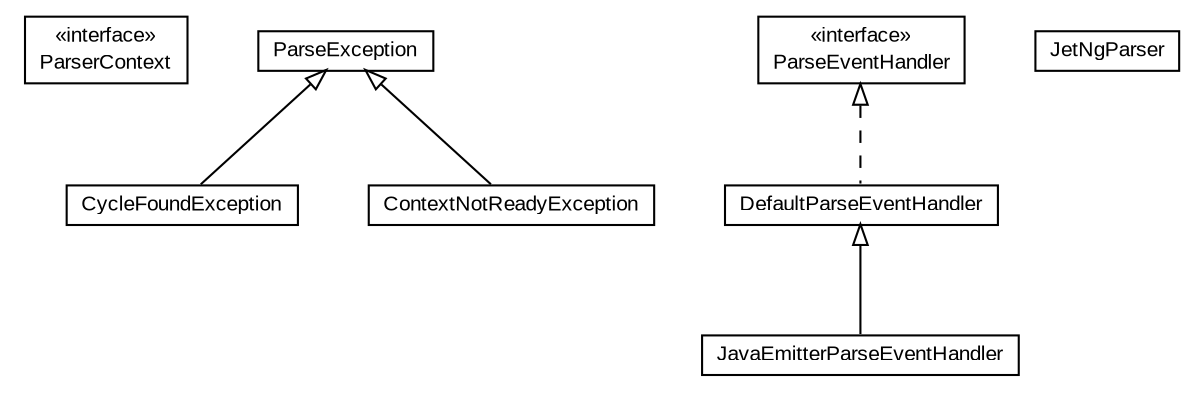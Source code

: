 #!/usr/local/bin/dot
#
# Class diagram 
# Generated by UMLGraph version R5_6-24-gf6e263 (http://www.umlgraph.org/)
#

digraph G {
	edge [fontname="arial",fontsize=10,labelfontname="arial",labelfontsize=10];
	node [fontname="arial",fontsize=10,shape=plaintext];
	nodesep=0.25;
	ranksep=0.5;
	// net.trajano.jetng.ParserContext
	c0 [label=<<table title="net.trajano.jetng.ParserContext" border="0" cellborder="1" cellspacing="0" cellpadding="2" port="p" href="./ParserContext.html">
		<tr><td><table border="0" cellspacing="0" cellpadding="1">
<tr><td align="center" balign="center"> &#171;interface&#187; </td></tr>
<tr><td align="center" balign="center"> ParserContext </td></tr>
		</table></td></tr>
		</table>>, URL="./ParserContext.html", fontname="arial", fontcolor="black", fontsize=10.0];
	// net.trajano.jetng.ParseException
	c1 [label=<<table title="net.trajano.jetng.ParseException" border="0" cellborder="1" cellspacing="0" cellpadding="2" port="p" href="./ParseException.html">
		<tr><td><table border="0" cellspacing="0" cellpadding="1">
<tr><td align="center" balign="center"> ParseException </td></tr>
		</table></td></tr>
		</table>>, URL="./ParseException.html", fontname="arial", fontcolor="black", fontsize=10.0];
	// net.trajano.jetng.ParseEventHandler
	c2 [label=<<table title="net.trajano.jetng.ParseEventHandler" border="0" cellborder="1" cellspacing="0" cellpadding="2" port="p" href="./ParseEventHandler.html">
		<tr><td><table border="0" cellspacing="0" cellpadding="1">
<tr><td align="center" balign="center"> &#171;interface&#187; </td></tr>
<tr><td align="center" balign="center"> ParseEventHandler </td></tr>
		</table></td></tr>
		</table>>, URL="./ParseEventHandler.html", fontname="arial", fontcolor="black", fontsize=10.0];
	// net.trajano.jetng.JetNgParser
	c3 [label=<<table title="net.trajano.jetng.JetNgParser" border="0" cellborder="1" cellspacing="0" cellpadding="2" port="p" href="./JetNgParser.html">
		<tr><td><table border="0" cellspacing="0" cellpadding="1">
<tr><td align="center" balign="center"> JetNgParser </td></tr>
		</table></td></tr>
		</table>>, URL="./JetNgParser.html", fontname="arial", fontcolor="black", fontsize=10.0];
	// net.trajano.jetng.JavaEmitterParseEventHandler
	c4 [label=<<table title="net.trajano.jetng.JavaEmitterParseEventHandler" border="0" cellborder="1" cellspacing="0" cellpadding="2" port="p" href="./JavaEmitterParseEventHandler.html">
		<tr><td><table border="0" cellspacing="0" cellpadding="1">
<tr><td align="center" balign="center"> JavaEmitterParseEventHandler </td></tr>
		</table></td></tr>
		</table>>, URL="./JavaEmitterParseEventHandler.html", fontname="arial", fontcolor="black", fontsize=10.0];
	// net.trajano.jetng.DefaultParseEventHandler
	c5 [label=<<table title="net.trajano.jetng.DefaultParseEventHandler" border="0" cellborder="1" cellspacing="0" cellpadding="2" port="p" href="./DefaultParseEventHandler.html">
		<tr><td><table border="0" cellspacing="0" cellpadding="1">
<tr><td align="center" balign="center"> DefaultParseEventHandler </td></tr>
		</table></td></tr>
		</table>>, URL="./DefaultParseEventHandler.html", fontname="arial", fontcolor="black", fontsize=10.0];
	// net.trajano.jetng.CycleFoundException
	c6 [label=<<table title="net.trajano.jetng.CycleFoundException" border="0" cellborder="1" cellspacing="0" cellpadding="2" port="p" href="./CycleFoundException.html">
		<tr><td><table border="0" cellspacing="0" cellpadding="1">
<tr><td align="center" balign="center"> CycleFoundException </td></tr>
		</table></td></tr>
		</table>>, URL="./CycleFoundException.html", fontname="arial", fontcolor="black", fontsize=10.0];
	// net.trajano.jetng.ContextNotReadyException
	c7 [label=<<table title="net.trajano.jetng.ContextNotReadyException" border="0" cellborder="1" cellspacing="0" cellpadding="2" port="p" href="./ContextNotReadyException.html">
		<tr><td><table border="0" cellspacing="0" cellpadding="1">
<tr><td align="center" balign="center"> ContextNotReadyException </td></tr>
		</table></td></tr>
		</table>>, URL="./ContextNotReadyException.html", fontname="arial", fontcolor="black", fontsize=10.0];
	//net.trajano.jetng.JavaEmitterParseEventHandler extends net.trajano.jetng.DefaultParseEventHandler
	c5:p -> c4:p [dir=back,arrowtail=empty];
	//net.trajano.jetng.DefaultParseEventHandler implements net.trajano.jetng.ParseEventHandler
	c2:p -> c5:p [dir=back,arrowtail=empty,style=dashed];
	//net.trajano.jetng.CycleFoundException extends net.trajano.jetng.ParseException
	c1:p -> c6:p [dir=back,arrowtail=empty];
	//net.trajano.jetng.ContextNotReadyException extends net.trajano.jetng.ParseException
	c1:p -> c7:p [dir=back,arrowtail=empty];
}

